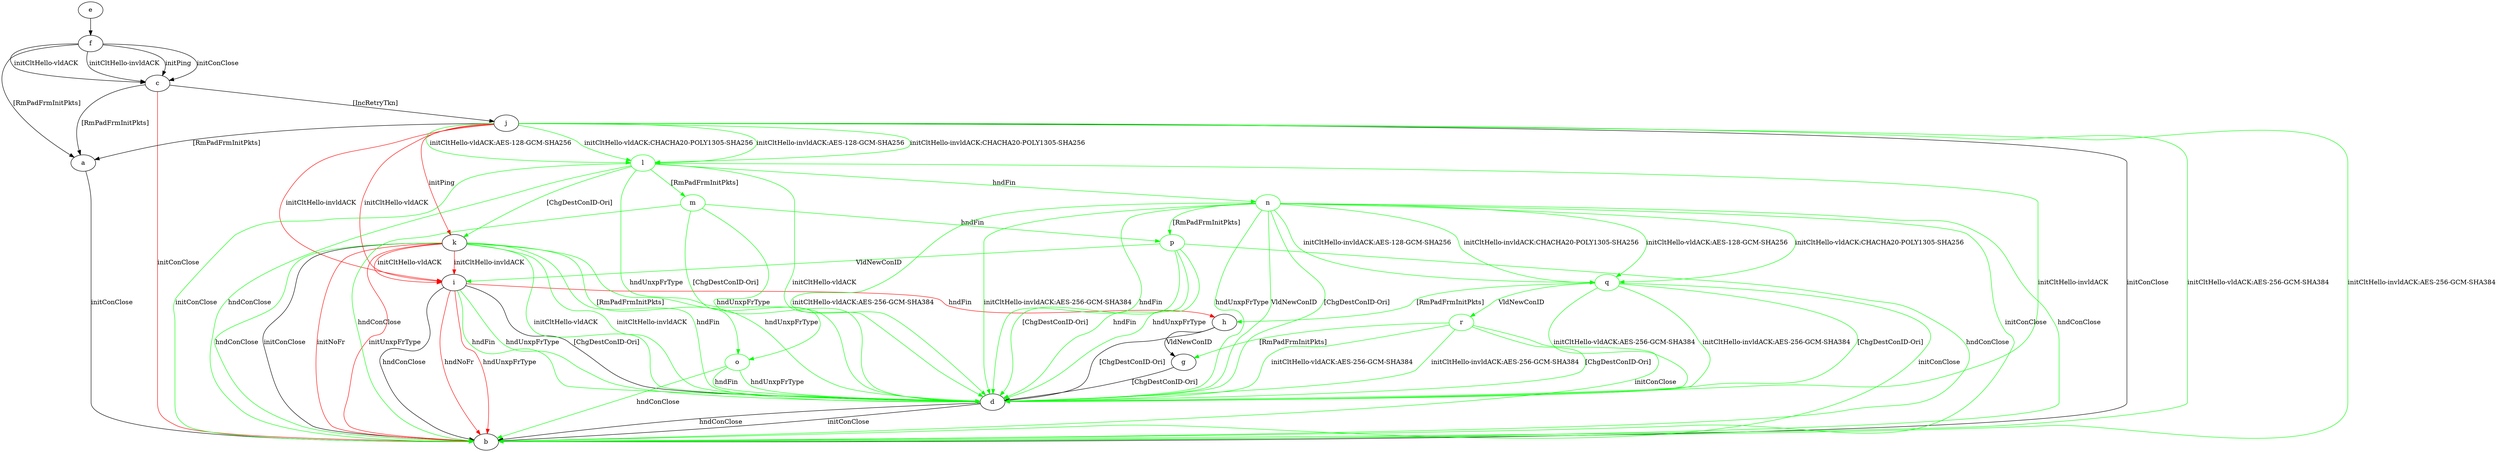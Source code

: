 digraph "" {
	a -> b	[key=0,
		label="initConClose "];
	c -> a	[key=0,
		label="[RmPadFrmInitPkts] "];
	c -> b	[key=0,
		color=red,
		label="initConClose "];
	c -> j	[key=0,
		label="[IncRetryTkn] "];
	d -> b	[key=0,
		label="initConClose "];
	d -> b	[key=1,
		label="hndConClose "];
	e -> f	[key=0];
	f -> a	[key=0,
		label="[RmPadFrmInitPkts] "];
	f -> c	[key=0,
		label="initPing "];
	f -> c	[key=1,
		label="initConClose "];
	f -> c	[key=2,
		label="initCltHello-vldACK "];
	f -> c	[key=3,
		label="initCltHello-invldACK "];
	g -> d	[key=0,
		label="[ChgDestConID-Ori] "];
	h -> d	[key=0,
		label="[ChgDestConID-Ori] "];
	h -> g	[key=0,
		label="VldNewConID "];
	i -> b	[key=0,
		label="hndConClose "];
	i -> b	[key=1,
		color=red,
		label="hndNoFr "];
	i -> b	[key=2,
		color=red,
		label="hndUnxpFrType "];
	i -> d	[key=0,
		label="[ChgDestConID-Ori] "];
	i -> d	[key=1,
		color=green,
		label="hndFin "];
	i -> d	[key=2,
		color=green,
		label="hndUnxpFrType "];
	i -> h	[key=0,
		color=red,
		label="hndFin "];
	j -> a	[key=0,
		label="[RmPadFrmInitPkts] "];
	j -> b	[key=0,
		label="initConClose "];
	j -> b	[key=1,
		color=green,
		label="initCltHello-vldACK:AES-256-GCM-SHA384 "];
	j -> b	[key=2,
		color=green,
		label="initCltHello-invldACK:AES-256-GCM-SHA384 "];
	j -> i	[key=0,
		color=red,
		label="initCltHello-vldACK "];
	j -> i	[key=1,
		color=red,
		label="initCltHello-invldACK "];
	j -> k	[key=0,
		color=red,
		label="initPing "];
	l	[color=green];
	j -> l	[key=0,
		color=green,
		label="initCltHello-vldACK:AES-128-GCM-SHA256 "];
	j -> l	[key=1,
		color=green,
		label="initCltHello-vldACK:CHACHA20-POLY1305-SHA256 "];
	j -> l	[key=2,
		color=green,
		label="initCltHello-invldACK:AES-128-GCM-SHA256 "];
	j -> l	[key=3,
		color=green,
		label="initCltHello-invldACK:CHACHA20-POLY1305-SHA256 "];
	k -> b	[key=0,
		label="initConClose "];
	k -> b	[key=1,
		color=green,
		label="hndConClose "];
	k -> b	[key=2,
		color=red,
		label="initNoFr "];
	k -> b	[key=3,
		color=red,
		label="initUnxpFrType "];
	k -> d	[key=0,
		color=green,
		label="initCltHello-vldACK "];
	k -> d	[key=1,
		color=green,
		label="initCltHello-invldACK "];
	k -> d	[key=2,
		color=green,
		label="hndFin "];
	k -> d	[key=3,
		color=green,
		label="hndUnxpFrType "];
	k -> i	[key=0,
		color=red,
		label="initCltHello-vldACK "];
	k -> i	[key=1,
		color=red,
		label="initCltHello-invldACK "];
	o	[color=green];
	k -> o	[key=0,
		color=green,
		label="[RmPadFrmInitPkts] "];
	l -> b	[key=0,
		color=green,
		label="initConClose "];
	l -> b	[key=1,
		color=green,
		label="hndConClose "];
	l -> d	[key=0,
		color=green,
		label="initCltHello-vldACK "];
	l -> d	[key=1,
		color=green,
		label="initCltHello-invldACK "];
	l -> d	[key=2,
		color=green,
		label="hndUnxpFrType "];
	l -> k	[key=0,
		color=green,
		label="[ChgDestConID-Ori] "];
	m	[color=green];
	l -> m	[key=0,
		color=green,
		label="[RmPadFrmInitPkts] "];
	n	[color=green];
	l -> n	[key=0,
		color=green,
		label="hndFin "];
	m -> b	[key=0,
		color=green,
		label="hndConClose "];
	m -> d	[key=0,
		color=green,
		label="hndUnxpFrType "];
	m -> o	[key=0,
		color=green,
		label="[ChgDestConID-Ori] "];
	p	[color=green];
	m -> p	[key=0,
		color=green,
		label="hndFin "];
	n -> b	[key=0,
		color=green,
		label="initConClose "];
	n -> b	[key=1,
		color=green,
		label="hndConClose "];
	n -> d	[key=0,
		color=green,
		label="initCltHello-vldACK:AES-256-GCM-SHA384 "];
	n -> d	[key=1,
		color=green,
		label="initCltHello-invldACK:AES-256-GCM-SHA384 "];
	n -> d	[key=2,
		color=green,
		label="hndFin "];
	n -> d	[key=3,
		color=green,
		label="hndUnxpFrType "];
	n -> d	[key=4,
		color=green,
		label="VldNewConID "];
	n -> d	[key=5,
		color=green,
		label="[ChgDestConID-Ori] "];
	n -> p	[key=0,
		color=green,
		label="[RmPadFrmInitPkts] "];
	q	[color=green];
	n -> q	[key=0,
		color=green,
		label="initCltHello-vldACK:AES-128-GCM-SHA256 "];
	n -> q	[key=1,
		color=green,
		label="initCltHello-vldACK:CHACHA20-POLY1305-SHA256 "];
	n -> q	[key=2,
		color=green,
		label="initCltHello-invldACK:AES-128-GCM-SHA256 "];
	n -> q	[key=3,
		color=green,
		label="initCltHello-invldACK:CHACHA20-POLY1305-SHA256 "];
	o -> b	[key=0,
		color=green,
		label="hndConClose "];
	o -> d	[key=0,
		color=green,
		label="hndFin "];
	o -> d	[key=1,
		color=green,
		label="hndUnxpFrType "];
	p -> b	[key=0,
		color=green,
		label="hndConClose "];
	p -> d	[key=0,
		color=green,
		label="hndFin "];
	p -> d	[key=1,
		color=green,
		label="hndUnxpFrType "];
	p -> d	[key=2,
		color=green,
		label="[ChgDestConID-Ori] "];
	p -> i	[key=0,
		color=green,
		label="VldNewConID "];
	q -> b	[key=0,
		color=green,
		label="initConClose "];
	q -> d	[key=0,
		color=green,
		label="initCltHello-vldACK:AES-256-GCM-SHA384 "];
	q -> d	[key=1,
		color=green,
		label="initCltHello-invldACK:AES-256-GCM-SHA384 "];
	q -> d	[key=2,
		color=green,
		label="[ChgDestConID-Ori] "];
	q -> h	[key=0,
		color=green,
		label="[RmPadFrmInitPkts] "];
	r	[color=green];
	q -> r	[key=0,
		color=green,
		label="VldNewConID "];
	r -> b	[key=0,
		color=green,
		label="initConClose "];
	r -> d	[key=0,
		color=green,
		label="initCltHello-vldACK:AES-256-GCM-SHA384 "];
	r -> d	[key=1,
		color=green,
		label="initCltHello-invldACK:AES-256-GCM-SHA384 "];
	r -> d	[key=2,
		color=green,
		label="[ChgDestConID-Ori] "];
	r -> g	[key=0,
		color=green,
		label="[RmPadFrmInitPkts] "];
}
